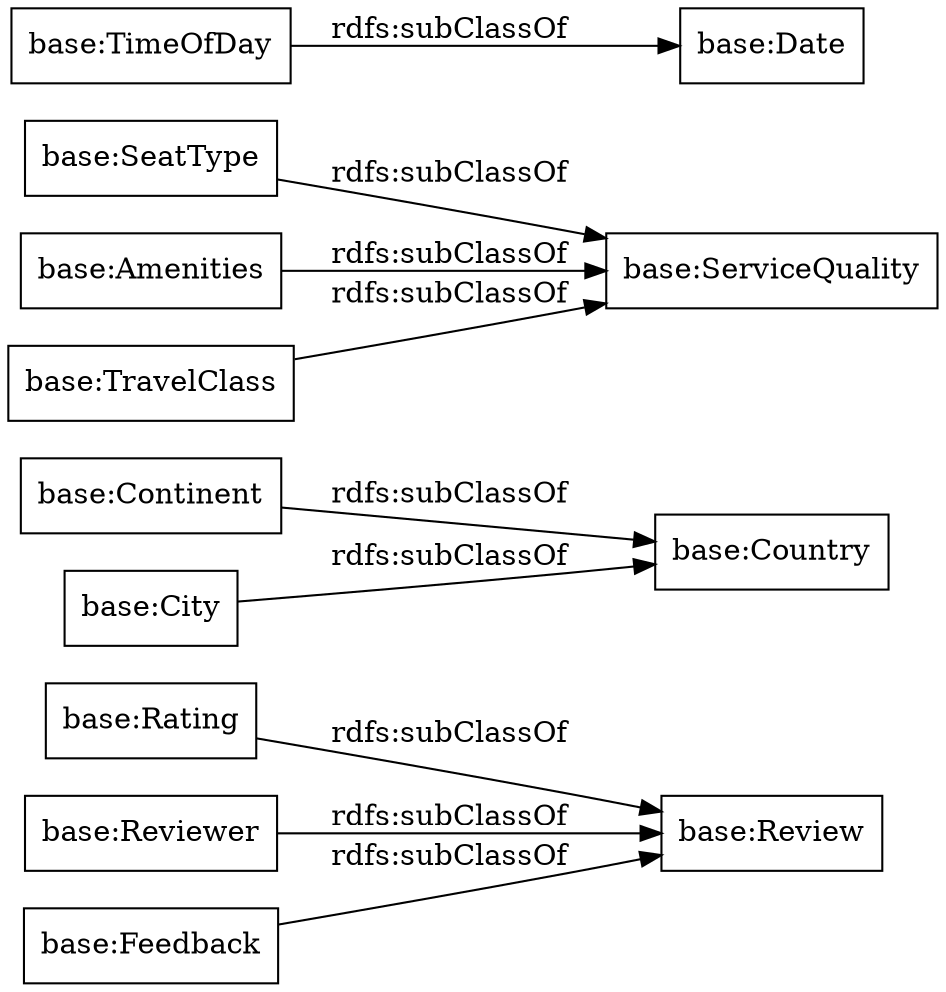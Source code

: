 digraph ar2dtool_diagram { 
rankdir=LR;
size="1000"
node [shape = rectangle, color="black"]; "base:Rating" "base:Continent" "base:SeatType" "base:Reviewer" "base:Feedback" "base:TimeOfDay" "base:Country" "base:Review" "base:Amenities" "base:City" "base:TravelClass" "base:Date" "base:ServiceQuality" ; /*classes style*/
	"base:City" -> "base:Country" [ label = "rdfs:subClassOf" ];
	"base:Continent" -> "base:Country" [ label = "rdfs:subClassOf" ];
	"base:Feedback" -> "base:Review" [ label = "rdfs:subClassOf" ];
	"base:Rating" -> "base:Review" [ label = "rdfs:subClassOf" ];
	"base:TravelClass" -> "base:ServiceQuality" [ label = "rdfs:subClassOf" ];
	"base:TimeOfDay" -> "base:Date" [ label = "rdfs:subClassOf" ];
	"base:SeatType" -> "base:ServiceQuality" [ label = "rdfs:subClassOf" ];
	"base:Amenities" -> "base:ServiceQuality" [ label = "rdfs:subClassOf" ];
	"base:Reviewer" -> "base:Review" [ label = "rdfs:subClassOf" ];

}
